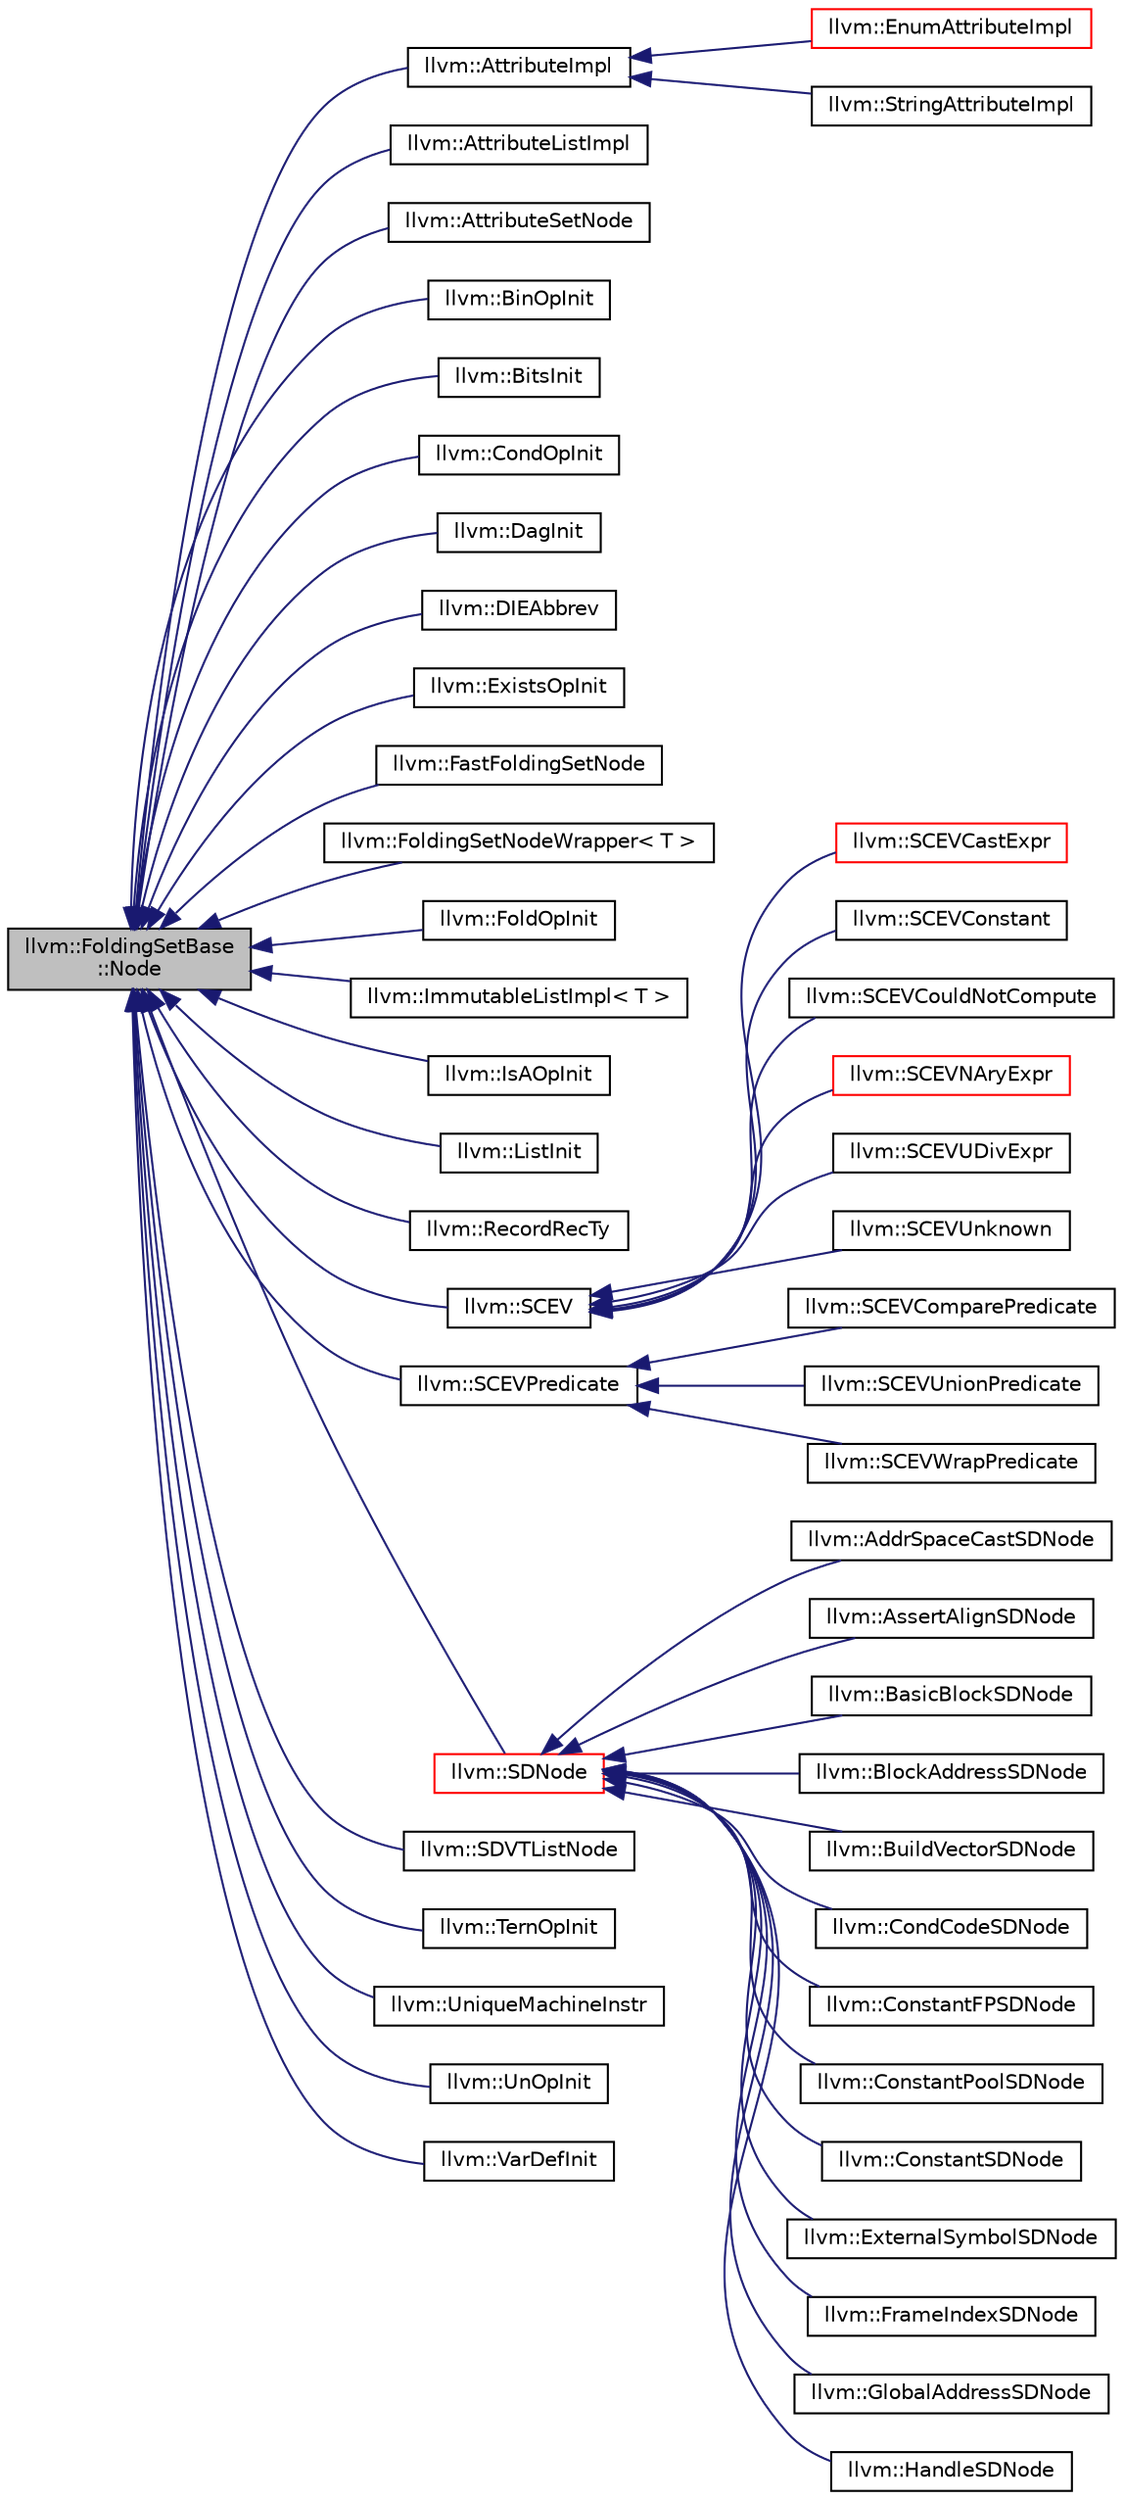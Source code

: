 digraph "llvm::FoldingSetBase::Node"
{
 // LATEX_PDF_SIZE
  bgcolor="transparent";
  edge [fontname="Helvetica",fontsize="10",labelfontname="Helvetica",labelfontsize="10"];
  node [fontname="Helvetica",fontsize="10",shape=record];
  rankdir="LR";
  Node1 [label="llvm::FoldingSetBase\l::Node",height=0.2,width=0.4,color="black", fillcolor="grey75", style="filled", fontcolor="black",tooltip="Node - This class is used to maintain the singly linked bucket list in a folding set."];
  Node1 -> Node2 [dir="back",color="midnightblue",fontsize="10",style="solid",fontname="Helvetica"];
  Node2 [label="llvm::AttributeImpl",height=0.2,width=0.4,color="black",URL="$classllvm_1_1AttributeImpl.html",tooltip=" "];
  Node2 -> Node3 [dir="back",color="midnightblue",fontsize="10",style="solid",fontname="Helvetica"];
  Node3 [label="llvm::EnumAttributeImpl",height=0.2,width=0.4,color="red",URL="$classllvm_1_1EnumAttributeImpl.html",tooltip=" "];
  Node2 -> Node6 [dir="back",color="midnightblue",fontsize="10",style="solid",fontname="Helvetica"];
  Node6 [label="llvm::StringAttributeImpl",height=0.2,width=0.4,color="black",URL="$classllvm_1_1StringAttributeImpl.html",tooltip=" "];
  Node1 -> Node7 [dir="back",color="midnightblue",fontsize="10",style="solid",fontname="Helvetica"];
  Node7 [label="llvm::AttributeListImpl",height=0.2,width=0.4,color="black",URL="$classllvm_1_1AttributeListImpl.html",tooltip=" "];
  Node1 -> Node8 [dir="back",color="midnightblue",fontsize="10",style="solid",fontname="Helvetica"];
  Node8 [label="llvm::AttributeSetNode",height=0.2,width=0.4,color="black",URL="$classllvm_1_1AttributeSetNode.html",tooltip=" "];
  Node1 -> Node9 [dir="back",color="midnightblue",fontsize="10",style="solid",fontname="Helvetica"];
  Node9 [label="llvm::BinOpInit",height=0.2,width=0.4,color="black",URL="$classllvm_1_1BinOpInit.html",tooltip="!op (X, Y) - Combine two inits."];
  Node1 -> Node10 [dir="back",color="midnightblue",fontsize="10",style="solid",fontname="Helvetica"];
  Node10 [label="llvm::BitsInit",height=0.2,width=0.4,color="black",URL="$classllvm_1_1BitsInit.html",tooltip="'{ a, b, c }' - Represents an initializer for a BitsRecTy value."];
  Node1 -> Node11 [dir="back",color="midnightblue",fontsize="10",style="solid",fontname="Helvetica"];
  Node11 [label="llvm::CondOpInit",height=0.2,width=0.4,color="black",URL="$classllvm_1_1CondOpInit.html",tooltip="!cond(condition_1: value1, ..."];
  Node1 -> Node12 [dir="back",color="midnightblue",fontsize="10",style="solid",fontname="Helvetica"];
  Node12 [label="llvm::DagInit",height=0.2,width=0.4,color="black",URL="$classllvm_1_1DagInit.html",tooltip="(v a, b) - Represent a DAG tree value."];
  Node1 -> Node13 [dir="back",color="midnightblue",fontsize="10",style="solid",fontname="Helvetica"];
  Node13 [label="llvm::DIEAbbrev",height=0.2,width=0.4,color="black",URL="$classllvm_1_1DIEAbbrev.html",tooltip="Dwarf abbreviation, describes the organization of a debug information object."];
  Node1 -> Node14 [dir="back",color="midnightblue",fontsize="10",style="solid",fontname="Helvetica"];
  Node14 [label="llvm::ExistsOpInit",height=0.2,width=0.4,color="black",URL="$classllvm_1_1ExistsOpInit.html",tooltip="!exists<type>(expr) - Dynamically determine if a record of type named expr exists."];
  Node1 -> Node15 [dir="back",color="midnightblue",fontsize="10",style="solid",fontname="Helvetica"];
  Node15 [label="llvm::FastFoldingSetNode",height=0.2,width=0.4,color="black",URL="$classllvm_1_1FastFoldingSetNode.html",tooltip="FastFoldingSetNode - This is a subclass of FoldingSetNode which stores a FoldingSetNodeID value rathe..."];
  Node1 -> Node16 [dir="back",color="midnightblue",fontsize="10",style="solid",fontname="Helvetica"];
  Node16 [label="llvm::FoldingSetNodeWrapper\< T \>",height=0.2,width=0.4,color="black",URL="$classllvm_1_1FoldingSetNodeWrapper.html",tooltip="FoldingSetNodeWrapper - This template class is used to \"wrap\" arbitrary types in an enclosing object ..."];
  Node1 -> Node17 [dir="back",color="midnightblue",fontsize="10",style="solid",fontname="Helvetica"];
  Node17 [label="llvm::FoldOpInit",height=0.2,width=0.4,color="black",URL="$classllvm_1_1FoldOpInit.html",tooltip="!foldl (a, b, expr, start, lst) - Fold over a list."];
  Node1 -> Node18 [dir="back",color="midnightblue",fontsize="10",style="solid",fontname="Helvetica"];
  Node18 [label="llvm::ImmutableListImpl\< T \>",height=0.2,width=0.4,color="black",URL="$classllvm_1_1ImmutableListImpl.html",tooltip=" "];
  Node1 -> Node19 [dir="back",color="midnightblue",fontsize="10",style="solid",fontname="Helvetica"];
  Node19 [label="llvm::IsAOpInit",height=0.2,width=0.4,color="black",URL="$classllvm_1_1IsAOpInit.html",tooltip="!isa<type>(expr) - Dynamically determine the type of an expression."];
  Node1 -> Node20 [dir="back",color="midnightblue",fontsize="10",style="solid",fontname="Helvetica"];
  Node20 [label="llvm::ListInit",height=0.2,width=0.4,color="black",URL="$classllvm_1_1ListInit.html",tooltip="[AL, AH, CL] - Represent a list of defs"];
  Node1 -> Node21 [dir="back",color="midnightblue",fontsize="10",style="solid",fontname="Helvetica"];
  Node21 [label="llvm::RecordRecTy",height=0.2,width=0.4,color="black",URL="$classllvm_1_1RecordRecTy.html",tooltip="'[classname]' - Type of record values that have zero or more superclasses."];
  Node1 -> Node22 [dir="back",color="midnightblue",fontsize="10",style="solid",fontname="Helvetica"];
  Node22 [label="llvm::SCEV",height=0.2,width=0.4,color="black",URL="$classllvm_1_1SCEV.html",tooltip="This class represents an analyzed expression in the program."];
  Node22 -> Node23 [dir="back",color="midnightblue",fontsize="10",style="solid",fontname="Helvetica"];
  Node23 [label="llvm::SCEVCastExpr",height=0.2,width=0.4,color="red",URL="$classllvm_1_1SCEVCastExpr.html",tooltip="This is the base class for unary cast operator classes."];
  Node22 -> Node29 [dir="back",color="midnightblue",fontsize="10",style="solid",fontname="Helvetica"];
  Node29 [label="llvm::SCEVConstant",height=0.2,width=0.4,color="black",URL="$classllvm_1_1SCEVConstant.html",tooltip="This class represents a constant integer value."];
  Node22 -> Node30 [dir="back",color="midnightblue",fontsize="10",style="solid",fontname="Helvetica"];
  Node30 [label="llvm::SCEVCouldNotCompute",height=0.2,width=0.4,color="black",URL="$structllvm_1_1SCEVCouldNotCompute.html",tooltip="An object of this class is returned by queries that could not be answered."];
  Node22 -> Node31 [dir="back",color="midnightblue",fontsize="10",style="solid",fontname="Helvetica"];
  Node31 [label="llvm::SCEVNAryExpr",height=0.2,width=0.4,color="red",URL="$classllvm_1_1SCEVNAryExpr.html",tooltip="This node is a base class providing common functionality for n'ary operators."];
  Node22 -> Node43 [dir="back",color="midnightblue",fontsize="10",style="solid",fontname="Helvetica"];
  Node43 [label="llvm::SCEVUDivExpr",height=0.2,width=0.4,color="black",URL="$classllvm_1_1SCEVUDivExpr.html",tooltip="This class represents a binary unsigned division operation."];
  Node22 -> Node44 [dir="back",color="midnightblue",fontsize="10",style="solid",fontname="Helvetica"];
  Node44 [label="llvm::SCEVUnknown",height=0.2,width=0.4,color="black",URL="$classllvm_1_1SCEVUnknown.html",tooltip="This means that we are dealing with an entirely unknown SCEV value, and only represent it as its LLVM..."];
  Node1 -> Node45 [dir="back",color="midnightblue",fontsize="10",style="solid",fontname="Helvetica"];
  Node45 [label="llvm::SCEVPredicate",height=0.2,width=0.4,color="black",URL="$classllvm_1_1SCEVPredicate.html",tooltip="This class represents an assumption made using SCEV expressions which can be checked at run-time."];
  Node45 -> Node46 [dir="back",color="midnightblue",fontsize="10",style="solid",fontname="Helvetica"];
  Node46 [label="llvm::SCEVComparePredicate",height=0.2,width=0.4,color="black",URL="$classllvm_1_1SCEVComparePredicate.html",tooltip="This class represents an assumption that the expression LHS Pred RHS evaluates to true,..."];
  Node45 -> Node47 [dir="back",color="midnightblue",fontsize="10",style="solid",fontname="Helvetica"];
  Node47 [label="llvm::SCEVUnionPredicate",height=0.2,width=0.4,color="black",URL="$classllvm_1_1SCEVUnionPredicate.html",tooltip="This class represents a composition of other SCEV predicates, and is the class that most clients will..."];
  Node45 -> Node48 [dir="back",color="midnightblue",fontsize="10",style="solid",fontname="Helvetica"];
  Node48 [label="llvm::SCEVWrapPredicate",height=0.2,width=0.4,color="black",URL="$classllvm_1_1SCEVWrapPredicate.html",tooltip="This class represents an assumption made on an AddRec expression."];
  Node1 -> Node49 [dir="back",color="midnightblue",fontsize="10",style="solid",fontname="Helvetica"];
  Node49 [label="llvm::SDNode",height=0.2,width=0.4,color="red",URL="$classllvm_1_1SDNode.html",tooltip="Represents one node in the SelectionDAG."];
  Node49 -> Node50 [dir="back",color="midnightblue",fontsize="10",style="solid",fontname="Helvetica"];
  Node50 [label="llvm::AddrSpaceCastSDNode",height=0.2,width=0.4,color="black",URL="$classllvm_1_1AddrSpaceCastSDNode.html",tooltip=" "];
  Node49 -> Node51 [dir="back",color="midnightblue",fontsize="10",style="solid",fontname="Helvetica"];
  Node51 [label="llvm::AssertAlignSDNode",height=0.2,width=0.4,color="black",URL="$classllvm_1_1AssertAlignSDNode.html",tooltip="An SDNode that records if a register contains a value that is guaranteed to be aligned accordingly."];
  Node49 -> Node52 [dir="back",color="midnightblue",fontsize="10",style="solid",fontname="Helvetica"];
  Node52 [label="llvm::BasicBlockSDNode",height=0.2,width=0.4,color="black",URL="$classllvm_1_1BasicBlockSDNode.html",tooltip=" "];
  Node49 -> Node53 [dir="back",color="midnightblue",fontsize="10",style="solid",fontname="Helvetica"];
  Node53 [label="llvm::BlockAddressSDNode",height=0.2,width=0.4,color="black",URL="$classllvm_1_1BlockAddressSDNode.html",tooltip=" "];
  Node49 -> Node54 [dir="back",color="midnightblue",fontsize="10",style="solid",fontname="Helvetica"];
  Node54 [label="llvm::BuildVectorSDNode",height=0.2,width=0.4,color="black",URL="$classllvm_1_1BuildVectorSDNode.html",tooltip="A \"pseudo-class\" with methods for operating on BUILD_VECTORs."];
  Node49 -> Node55 [dir="back",color="midnightblue",fontsize="10",style="solid",fontname="Helvetica"];
  Node55 [label="llvm::CondCodeSDNode",height=0.2,width=0.4,color="black",URL="$classllvm_1_1CondCodeSDNode.html",tooltip=" "];
  Node49 -> Node56 [dir="back",color="midnightblue",fontsize="10",style="solid",fontname="Helvetica"];
  Node56 [label="llvm::ConstantFPSDNode",height=0.2,width=0.4,color="black",URL="$classllvm_1_1ConstantFPSDNode.html",tooltip=" "];
  Node49 -> Node57 [dir="back",color="midnightblue",fontsize="10",style="solid",fontname="Helvetica"];
  Node57 [label="llvm::ConstantPoolSDNode",height=0.2,width=0.4,color="black",URL="$classllvm_1_1ConstantPoolSDNode.html",tooltip=" "];
  Node49 -> Node58 [dir="back",color="midnightblue",fontsize="10",style="solid",fontname="Helvetica"];
  Node58 [label="llvm::ConstantSDNode",height=0.2,width=0.4,color="black",URL="$classllvm_1_1ConstantSDNode.html",tooltip=" "];
  Node49 -> Node59 [dir="back",color="midnightblue",fontsize="10",style="solid",fontname="Helvetica"];
  Node59 [label="llvm::ExternalSymbolSDNode",height=0.2,width=0.4,color="black",URL="$classllvm_1_1ExternalSymbolSDNode.html",tooltip=" "];
  Node49 -> Node60 [dir="back",color="midnightblue",fontsize="10",style="solid",fontname="Helvetica"];
  Node60 [label="llvm::FrameIndexSDNode",height=0.2,width=0.4,color="black",URL="$classllvm_1_1FrameIndexSDNode.html",tooltip=" "];
  Node49 -> Node61 [dir="back",color="midnightblue",fontsize="10",style="solid",fontname="Helvetica"];
  Node61 [label="llvm::GlobalAddressSDNode",height=0.2,width=0.4,color="black",URL="$classllvm_1_1GlobalAddressSDNode.html",tooltip=" "];
  Node49 -> Node62 [dir="back",color="midnightblue",fontsize="10",style="solid",fontname="Helvetica"];
  Node62 [label="llvm::HandleSDNode",height=0.2,width=0.4,color="black",URL="$classllvm_1_1HandleSDNode.html",tooltip="This class is used to form a handle around another node that is persistent and is updated across invo..."];
  Node1 -> Node99 [dir="back",color="midnightblue",fontsize="10",style="solid",fontname="Helvetica"];
  Node99 [label="llvm::SDVTListNode",height=0.2,width=0.4,color="black",URL="$classllvm_1_1SDVTListNode.html",tooltip=" "];
  Node1 -> Node100 [dir="back",color="midnightblue",fontsize="10",style="solid",fontname="Helvetica"];
  Node100 [label="llvm::TernOpInit",height=0.2,width=0.4,color="black",URL="$classllvm_1_1TernOpInit.html",tooltip="!op (X, Y, Z) - Combine two inits."];
  Node1 -> Node101 [dir="back",color="midnightblue",fontsize="10",style="solid",fontname="Helvetica"];
  Node101 [label="llvm::UniqueMachineInstr",height=0.2,width=0.4,color="black",URL="$classllvm_1_1UniqueMachineInstr.html",tooltip="A class that wraps MachineInstrs and derives from FoldingSetNode in order to be uniqued in a CSEMap."];
  Node1 -> Node102 [dir="back",color="midnightblue",fontsize="10",style="solid",fontname="Helvetica"];
  Node102 [label="llvm::UnOpInit",height=0.2,width=0.4,color="black",URL="$classllvm_1_1UnOpInit.html",tooltip="!op (X) - Transform an init."];
  Node1 -> Node103 [dir="back",color="midnightblue",fontsize="10",style="solid",fontname="Helvetica"];
  Node103 [label="llvm::VarDefInit",height=0.2,width=0.4,color="black",URL="$classllvm_1_1VarDefInit.html",tooltip="classname<targs...> - Represent an uninstantiated anonymous class instantiation."];
}
